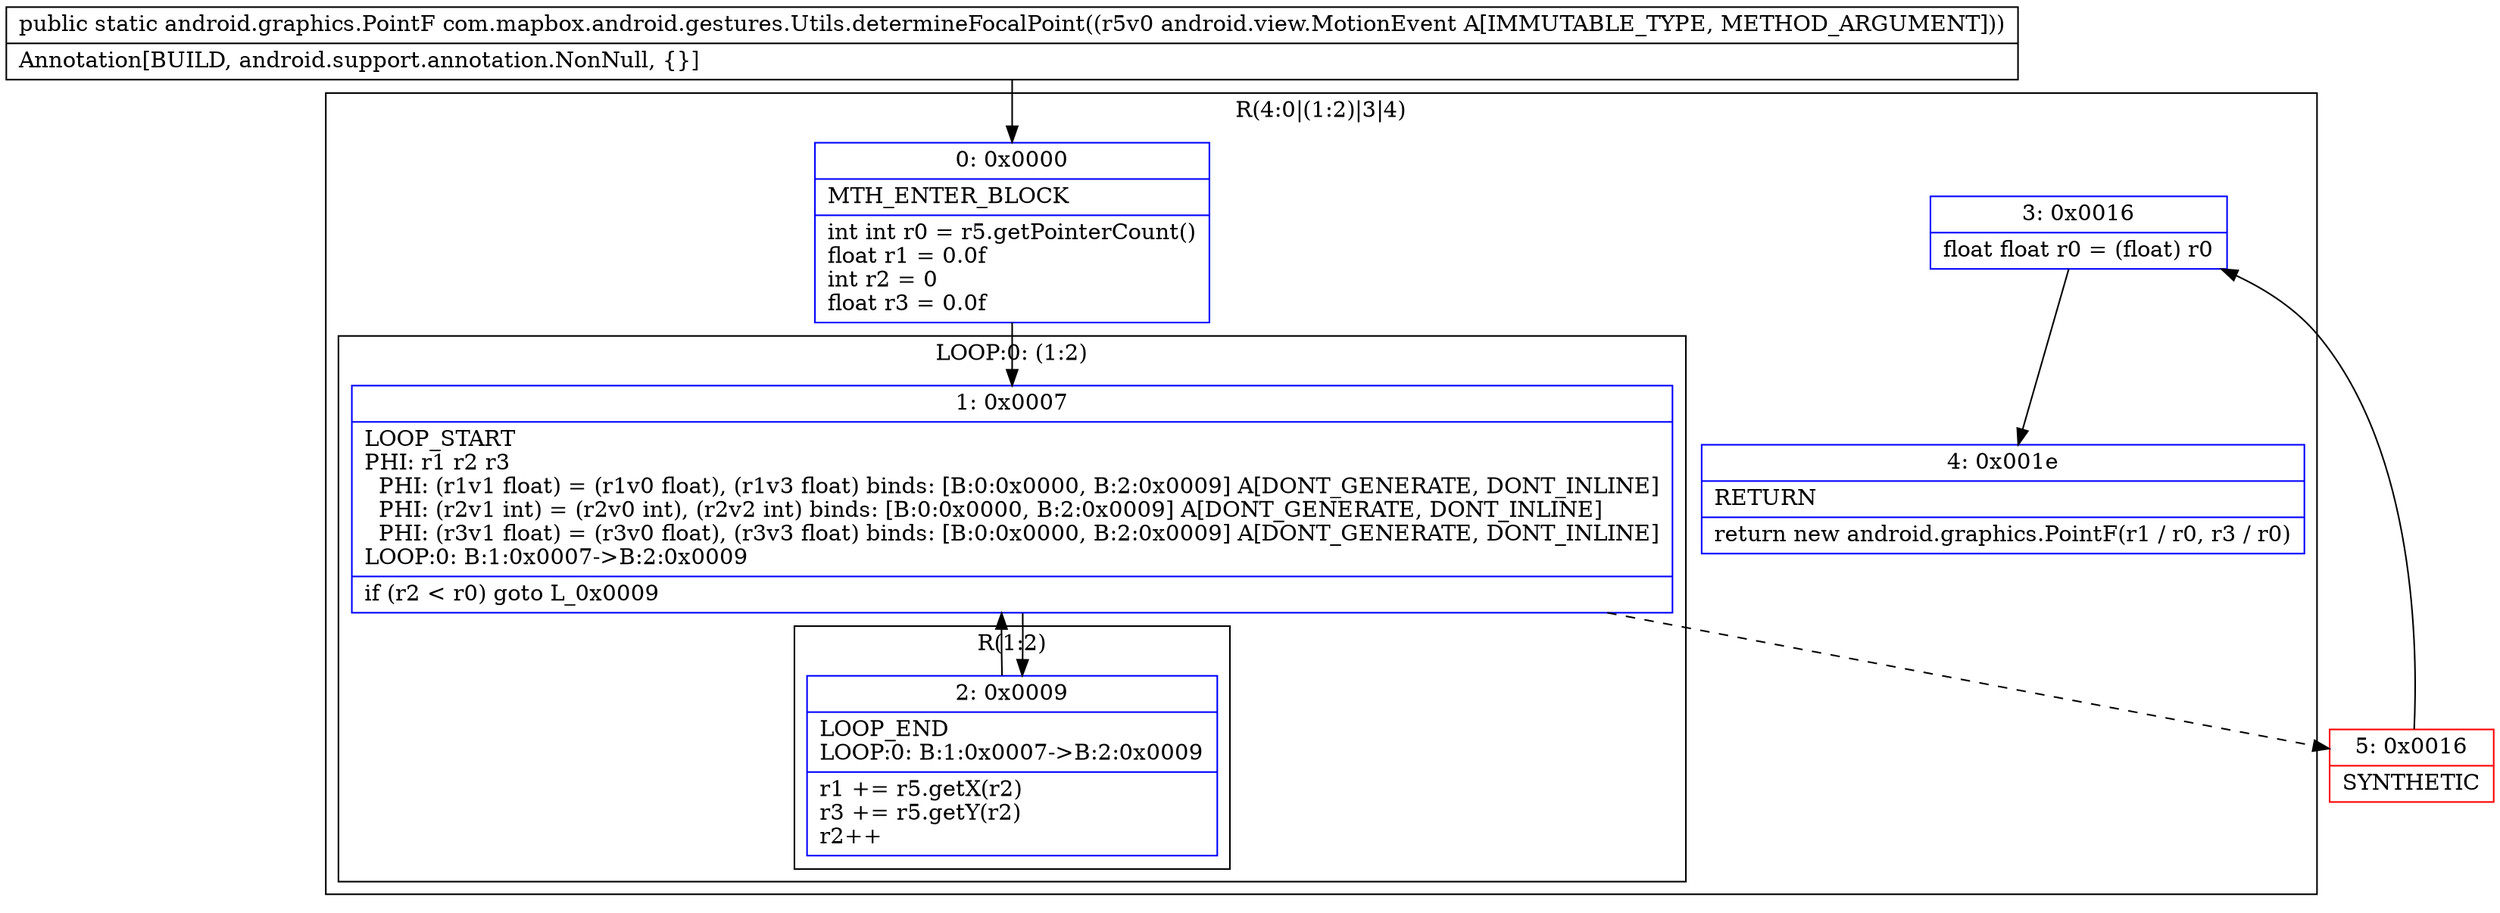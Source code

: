 digraph "CFG forcom.mapbox.android.gestures.Utils.determineFocalPoint(Landroid\/view\/MotionEvent;)Landroid\/graphics\/PointF;" {
subgraph cluster_Region_422099844 {
label = "R(4:0|(1:2)|3|4)";
node [shape=record,color=blue];
Node_0 [shape=record,label="{0\:\ 0x0000|MTH_ENTER_BLOCK\l|int int r0 = r5.getPointerCount()\lfloat r1 = 0.0f\lint r2 = 0\lfloat r3 = 0.0f\l}"];
subgraph cluster_LoopRegion_77937979 {
label = "LOOP:0: (1:2)";
node [shape=record,color=blue];
Node_1 [shape=record,label="{1\:\ 0x0007|LOOP_START\lPHI: r1 r2 r3 \l  PHI: (r1v1 float) = (r1v0 float), (r1v3 float) binds: [B:0:0x0000, B:2:0x0009] A[DONT_GENERATE, DONT_INLINE]\l  PHI: (r2v1 int) = (r2v0 int), (r2v2 int) binds: [B:0:0x0000, B:2:0x0009] A[DONT_GENERATE, DONT_INLINE]\l  PHI: (r3v1 float) = (r3v0 float), (r3v3 float) binds: [B:0:0x0000, B:2:0x0009] A[DONT_GENERATE, DONT_INLINE]\lLOOP:0: B:1:0x0007\-\>B:2:0x0009\l|if (r2 \< r0) goto L_0x0009\l}"];
subgraph cluster_Region_1856536568 {
label = "R(1:2)";
node [shape=record,color=blue];
Node_2 [shape=record,label="{2\:\ 0x0009|LOOP_END\lLOOP:0: B:1:0x0007\-\>B:2:0x0009\l|r1 += r5.getX(r2)\lr3 += r5.getY(r2)\lr2++\l}"];
}
}
Node_3 [shape=record,label="{3\:\ 0x0016|float float r0 = (float) r0\l}"];
Node_4 [shape=record,label="{4\:\ 0x001e|RETURN\l|return new android.graphics.PointF(r1 \/ r0, r3 \/ r0)\l}"];
}
Node_5 [shape=record,color=red,label="{5\:\ 0x0016|SYNTHETIC\l}"];
MethodNode[shape=record,label="{public static android.graphics.PointF com.mapbox.android.gestures.Utils.determineFocalPoint((r5v0 android.view.MotionEvent A[IMMUTABLE_TYPE, METHOD_ARGUMENT]))  | Annotation[BUILD, android.support.annotation.NonNull, \{\}]\l}"];
MethodNode -> Node_0;
Node_0 -> Node_1;
Node_1 -> Node_2;
Node_1 -> Node_5[style=dashed];
Node_2 -> Node_1;
Node_3 -> Node_4;
Node_5 -> Node_3;
}

